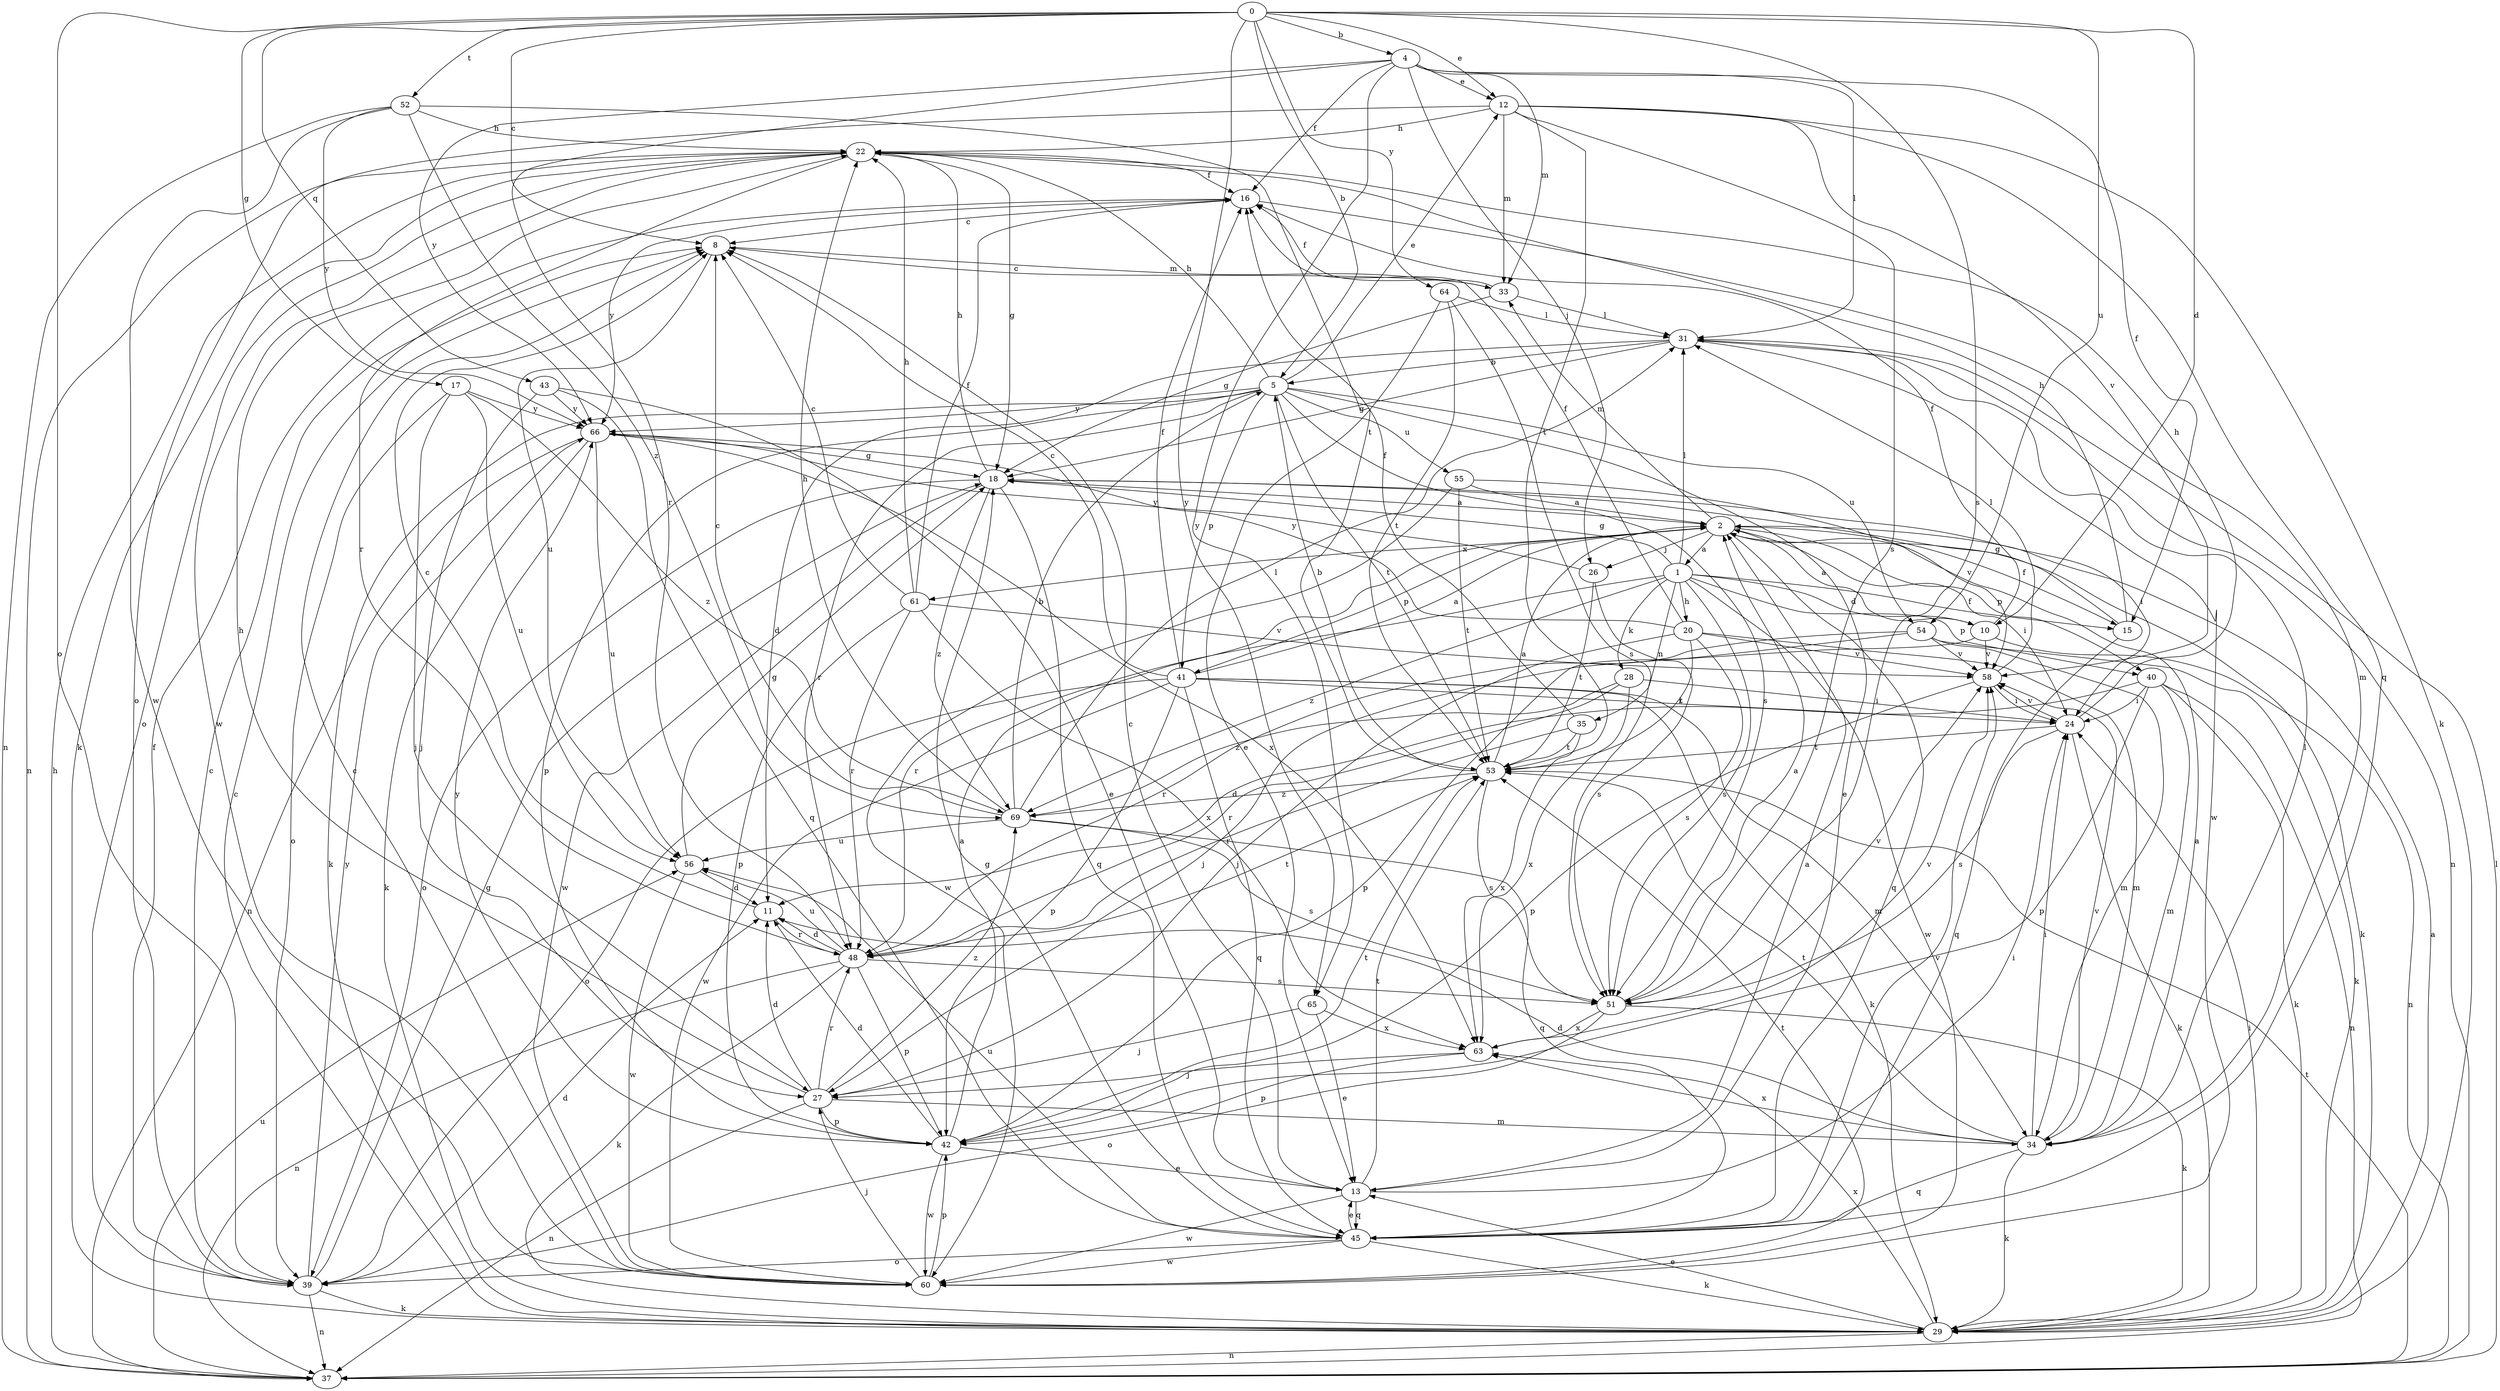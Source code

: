 strict digraph  {
0;
1;
2;
4;
5;
8;
10;
11;
12;
13;
15;
16;
17;
18;
20;
22;
24;
26;
27;
28;
29;
31;
33;
34;
35;
37;
39;
40;
41;
42;
43;
45;
48;
51;
52;
53;
54;
55;
56;
58;
60;
61;
63;
64;
65;
66;
69;
0 -> 4  [label=b];
0 -> 5  [label=b];
0 -> 8  [label=c];
0 -> 10  [label=d];
0 -> 12  [label=e];
0 -> 17  [label=g];
0 -> 39  [label=o];
0 -> 43  [label=q];
0 -> 51  [label=s];
0 -> 52  [label=t];
0 -> 54  [label=u];
0 -> 64  [label=y];
0 -> 65  [label=y];
1 -> 10  [label=d];
1 -> 15  [label=f];
1 -> 18  [label=g];
1 -> 20  [label=h];
1 -> 28  [label=k];
1 -> 31  [label=l];
1 -> 35  [label=n];
1 -> 40  [label=p];
1 -> 48  [label=r];
1 -> 51  [label=s];
1 -> 60  [label=w];
1 -> 69  [label=z];
2 -> 1  [label=a];
2 -> 15  [label=f];
2 -> 24  [label=i];
2 -> 26  [label=j];
2 -> 29  [label=k];
2 -> 33  [label=m];
2 -> 40  [label=p];
2 -> 41  [label=p];
2 -> 45  [label=q];
2 -> 61  [label=x];
4 -> 12  [label=e];
4 -> 15  [label=f];
4 -> 16  [label=f];
4 -> 26  [label=j];
4 -> 31  [label=l];
4 -> 33  [label=m];
4 -> 48  [label=r];
4 -> 65  [label=y];
4 -> 66  [label=y];
5 -> 12  [label=e];
5 -> 13  [label=e];
5 -> 22  [label=h];
5 -> 29  [label=k];
5 -> 41  [label=p];
5 -> 42  [label=p];
5 -> 48  [label=r];
5 -> 51  [label=s];
5 -> 53  [label=t];
5 -> 54  [label=u];
5 -> 55  [label=u];
5 -> 66  [label=y];
8 -> 33  [label=m];
8 -> 56  [label=u];
10 -> 2  [label=a];
10 -> 16  [label=f];
10 -> 27  [label=j];
10 -> 37  [label=n];
10 -> 58  [label=v];
11 -> 8  [label=c];
11 -> 48  [label=r];
12 -> 22  [label=h];
12 -> 29  [label=k];
12 -> 33  [label=m];
12 -> 39  [label=o];
12 -> 45  [label=q];
12 -> 51  [label=s];
12 -> 53  [label=t];
12 -> 58  [label=v];
13 -> 2  [label=a];
13 -> 8  [label=c];
13 -> 24  [label=i];
13 -> 45  [label=q];
13 -> 53  [label=t];
13 -> 60  [label=w];
15 -> 18  [label=g];
15 -> 22  [label=h];
15 -> 45  [label=q];
16 -> 8  [label=c];
16 -> 34  [label=m];
16 -> 66  [label=y];
17 -> 27  [label=j];
17 -> 39  [label=o];
17 -> 56  [label=u];
17 -> 66  [label=y];
17 -> 69  [label=z];
18 -> 2  [label=a];
18 -> 22  [label=h];
18 -> 24  [label=i];
18 -> 39  [label=o];
18 -> 45  [label=q];
18 -> 60  [label=w];
18 -> 69  [label=z];
20 -> 16  [label=f];
20 -> 27  [label=j];
20 -> 34  [label=m];
20 -> 51  [label=s];
20 -> 53  [label=t];
20 -> 58  [label=v];
20 -> 66  [label=y];
22 -> 16  [label=f];
22 -> 18  [label=g];
22 -> 29  [label=k];
22 -> 37  [label=n];
22 -> 39  [label=o];
22 -> 48  [label=r];
22 -> 60  [label=w];
24 -> 22  [label=h];
24 -> 29  [label=k];
24 -> 51  [label=s];
24 -> 53  [label=t];
24 -> 58  [label=v];
26 -> 51  [label=s];
26 -> 53  [label=t];
26 -> 66  [label=y];
27 -> 11  [label=d];
27 -> 22  [label=h];
27 -> 34  [label=m];
27 -> 37  [label=n];
27 -> 42  [label=p];
27 -> 48  [label=r];
27 -> 69  [label=z];
28 -> 24  [label=i];
28 -> 48  [label=r];
28 -> 63  [label=x];
28 -> 69  [label=z];
29 -> 2  [label=a];
29 -> 8  [label=c];
29 -> 13  [label=e];
29 -> 24  [label=i];
29 -> 37  [label=n];
29 -> 63  [label=x];
31 -> 5  [label=b];
31 -> 11  [label=d];
31 -> 18  [label=g];
31 -> 37  [label=n];
31 -> 60  [label=w];
33 -> 8  [label=c];
33 -> 16  [label=f];
33 -> 18  [label=g];
33 -> 31  [label=l];
34 -> 2  [label=a];
34 -> 11  [label=d];
34 -> 24  [label=i];
34 -> 29  [label=k];
34 -> 31  [label=l];
34 -> 45  [label=q];
34 -> 53  [label=t];
34 -> 58  [label=v];
34 -> 63  [label=x];
35 -> 16  [label=f];
35 -> 48  [label=r];
35 -> 53  [label=t];
35 -> 63  [label=x];
37 -> 22  [label=h];
37 -> 31  [label=l];
37 -> 53  [label=t];
37 -> 56  [label=u];
39 -> 8  [label=c];
39 -> 11  [label=d];
39 -> 16  [label=f];
39 -> 18  [label=g];
39 -> 29  [label=k];
39 -> 37  [label=n];
39 -> 66  [label=y];
40 -> 11  [label=d];
40 -> 24  [label=i];
40 -> 29  [label=k];
40 -> 34  [label=m];
40 -> 37  [label=n];
40 -> 42  [label=p];
41 -> 2  [label=a];
41 -> 8  [label=c];
41 -> 16  [label=f];
41 -> 24  [label=i];
41 -> 29  [label=k];
41 -> 34  [label=m];
41 -> 39  [label=o];
41 -> 42  [label=p];
41 -> 45  [label=q];
41 -> 60  [label=w];
42 -> 2  [label=a];
42 -> 11  [label=d];
42 -> 13  [label=e];
42 -> 53  [label=t];
42 -> 60  [label=w];
42 -> 66  [label=y];
43 -> 13  [label=e];
43 -> 27  [label=j];
43 -> 45  [label=q];
43 -> 66  [label=y];
45 -> 13  [label=e];
45 -> 18  [label=g];
45 -> 29  [label=k];
45 -> 39  [label=o];
45 -> 56  [label=u];
45 -> 58  [label=v];
45 -> 60  [label=w];
48 -> 11  [label=d];
48 -> 29  [label=k];
48 -> 37  [label=n];
48 -> 42  [label=p];
48 -> 51  [label=s];
48 -> 53  [label=t];
48 -> 56  [label=u];
51 -> 2  [label=a];
51 -> 29  [label=k];
51 -> 39  [label=o];
51 -> 58  [label=v];
51 -> 63  [label=x];
52 -> 22  [label=h];
52 -> 37  [label=n];
52 -> 53  [label=t];
52 -> 60  [label=w];
52 -> 66  [label=y];
52 -> 69  [label=z];
53 -> 2  [label=a];
53 -> 5  [label=b];
53 -> 51  [label=s];
53 -> 69  [label=z];
54 -> 29  [label=k];
54 -> 34  [label=m];
54 -> 42  [label=p];
54 -> 48  [label=r];
54 -> 58  [label=v];
55 -> 2  [label=a];
55 -> 53  [label=t];
55 -> 58  [label=v];
55 -> 60  [label=w];
56 -> 11  [label=d];
56 -> 18  [label=g];
56 -> 60  [label=w];
58 -> 24  [label=i];
58 -> 31  [label=l];
58 -> 42  [label=p];
60 -> 8  [label=c];
60 -> 27  [label=j];
60 -> 42  [label=p];
60 -> 53  [label=t];
61 -> 8  [label=c];
61 -> 16  [label=f];
61 -> 22  [label=h];
61 -> 42  [label=p];
61 -> 48  [label=r];
61 -> 58  [label=v];
61 -> 63  [label=x];
63 -> 27  [label=j];
63 -> 42  [label=p];
63 -> 58  [label=v];
64 -> 13  [label=e];
64 -> 31  [label=l];
64 -> 51  [label=s];
64 -> 53  [label=t];
65 -> 13  [label=e];
65 -> 27  [label=j];
65 -> 63  [label=x];
66 -> 18  [label=g];
66 -> 29  [label=k];
66 -> 37  [label=n];
66 -> 56  [label=u];
66 -> 63  [label=x];
69 -> 5  [label=b];
69 -> 8  [label=c];
69 -> 22  [label=h];
69 -> 31  [label=l];
69 -> 45  [label=q];
69 -> 51  [label=s];
69 -> 56  [label=u];
}
